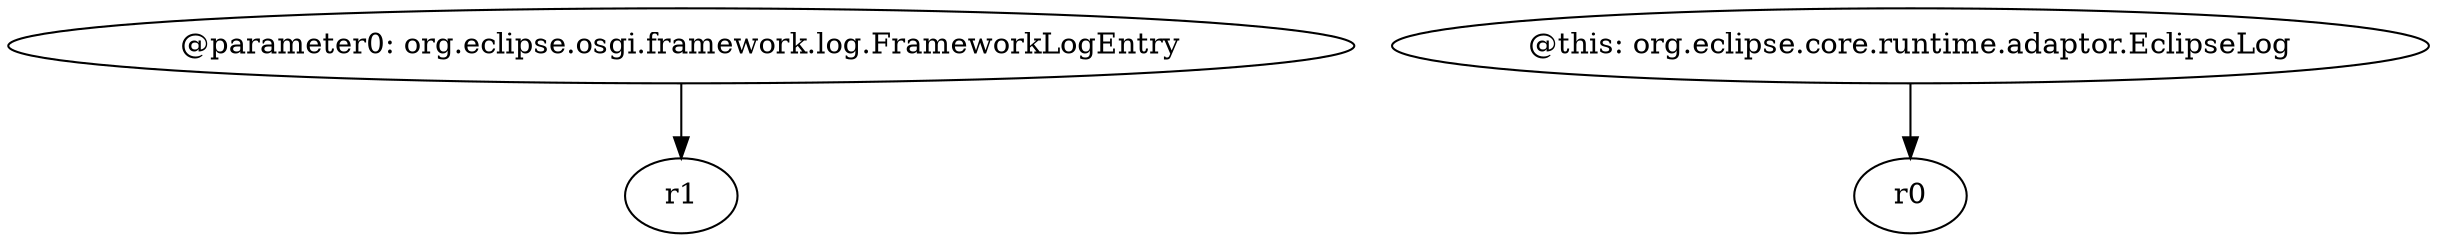digraph g {
0[label="@parameter0: org.eclipse.osgi.framework.log.FrameworkLogEntry"]
1[label="r1"]
0->1[label=""]
2[label="@this: org.eclipse.core.runtime.adaptor.EclipseLog"]
3[label="r0"]
2->3[label=""]
}